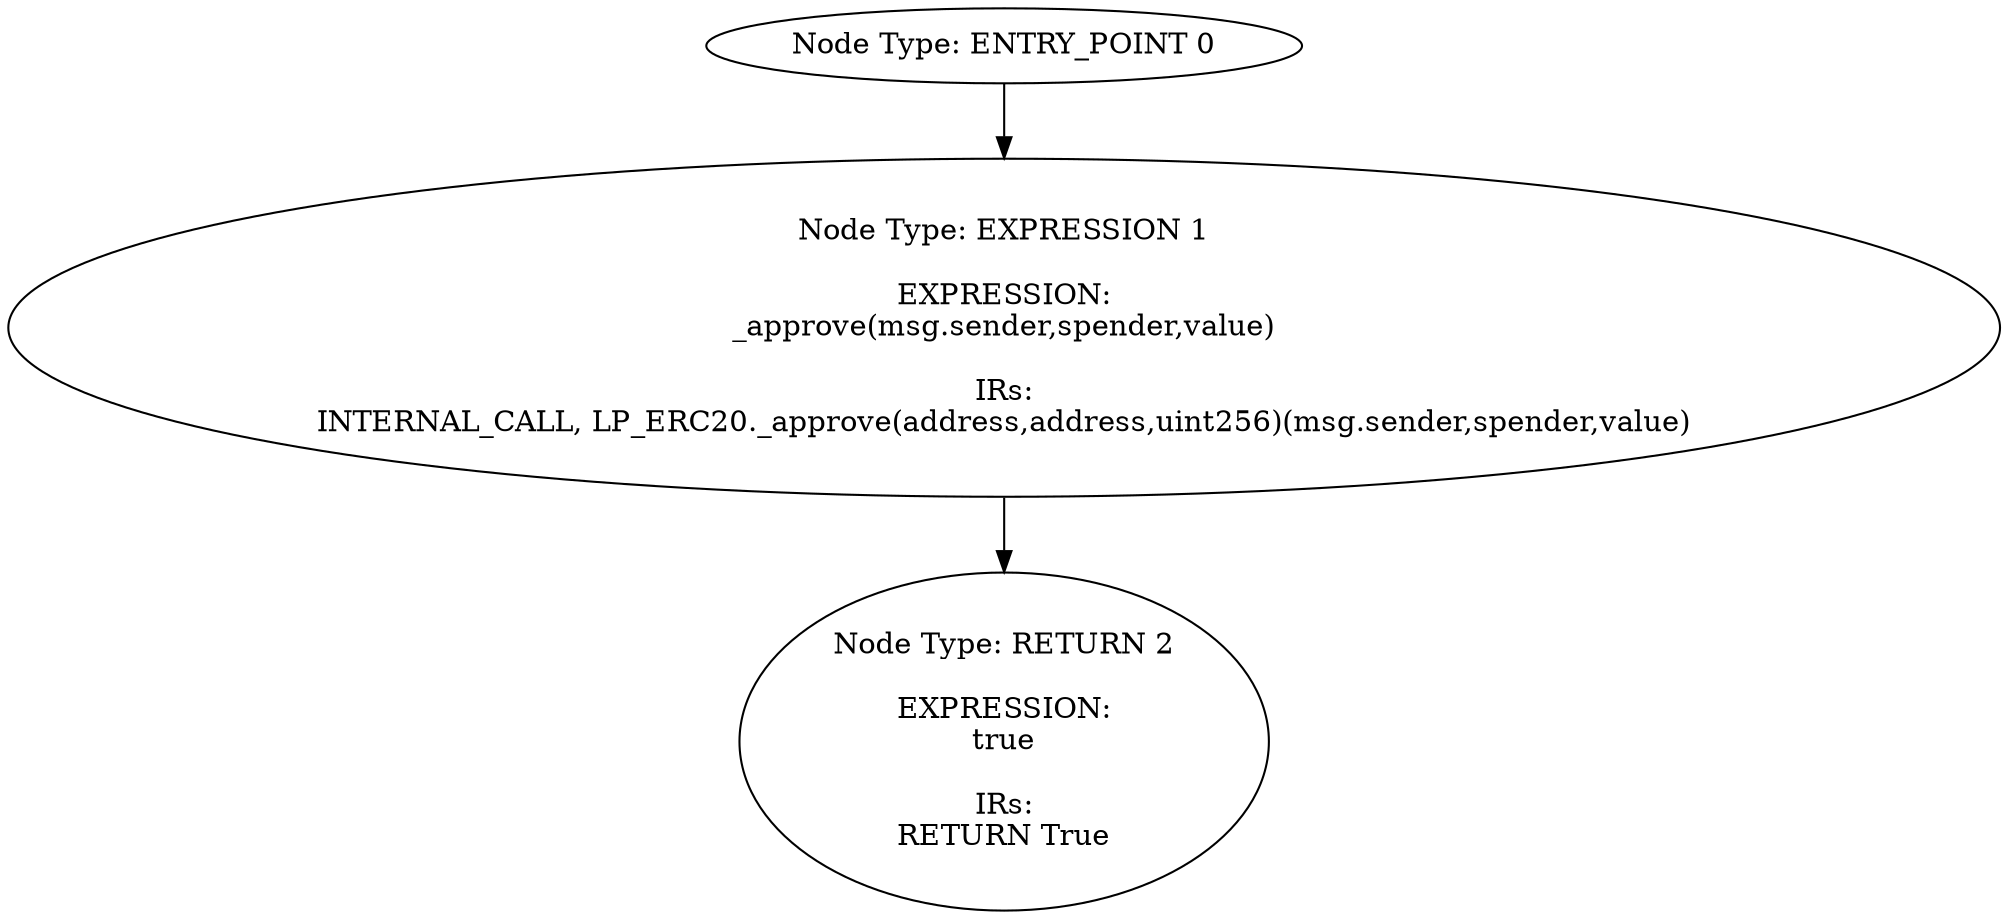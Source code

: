 digraph{
0[label="Node Type: ENTRY_POINT 0
"];
0->1;
1[label="Node Type: EXPRESSION 1

EXPRESSION:
_approve(msg.sender,spender,value)

IRs:
INTERNAL_CALL, LP_ERC20._approve(address,address,uint256)(msg.sender,spender,value)"];
1->2;
2[label="Node Type: RETURN 2

EXPRESSION:
true

IRs:
RETURN True"];
}
